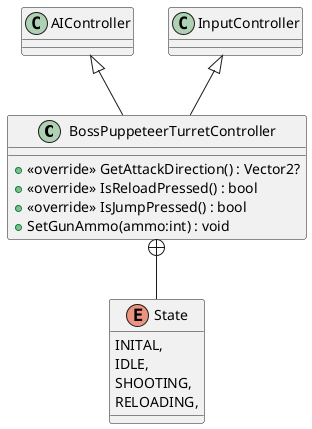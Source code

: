 @startuml
class BossPuppeteerTurretController {
    + <<override>> GetAttackDirection() : Vector2?
    + <<override>> IsReloadPressed() : bool
    + <<override>> IsJumpPressed() : bool
    + SetGunAmmo(ammo:int) : void
}
enum State {
    INITAL,
    IDLE,
    SHOOTING,
    RELOADING,
}
AIController <|-- BossPuppeteerTurretController
InputController <|-- BossPuppeteerTurretController
BossPuppeteerTurretController +-- State
@enduml
